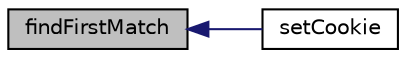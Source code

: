 digraph "findFirstMatch"
{
  edge [fontname="Helvetica",fontsize="10",labelfontname="Helvetica",labelfontsize="10"];
  node [fontname="Helvetica",fontsize="10",shape=record];
  rankdir="LR";
  Node1 [label="findFirstMatch",height=0.2,width=0.4,color="black", fillcolor="grey75", style="filled" fontcolor="black"];
  Node1 -> Node2 [dir="back",color="midnightblue",fontsize="10",style="solid",fontname="Helvetica"];
  Node2 [label="setCookie",height=0.2,width=0.4,color="black", fillcolor="white", style="filled",URL="$class_simple_cookie_jar.html#ab05918b61e9a148b01032e7c21566320"];
}
